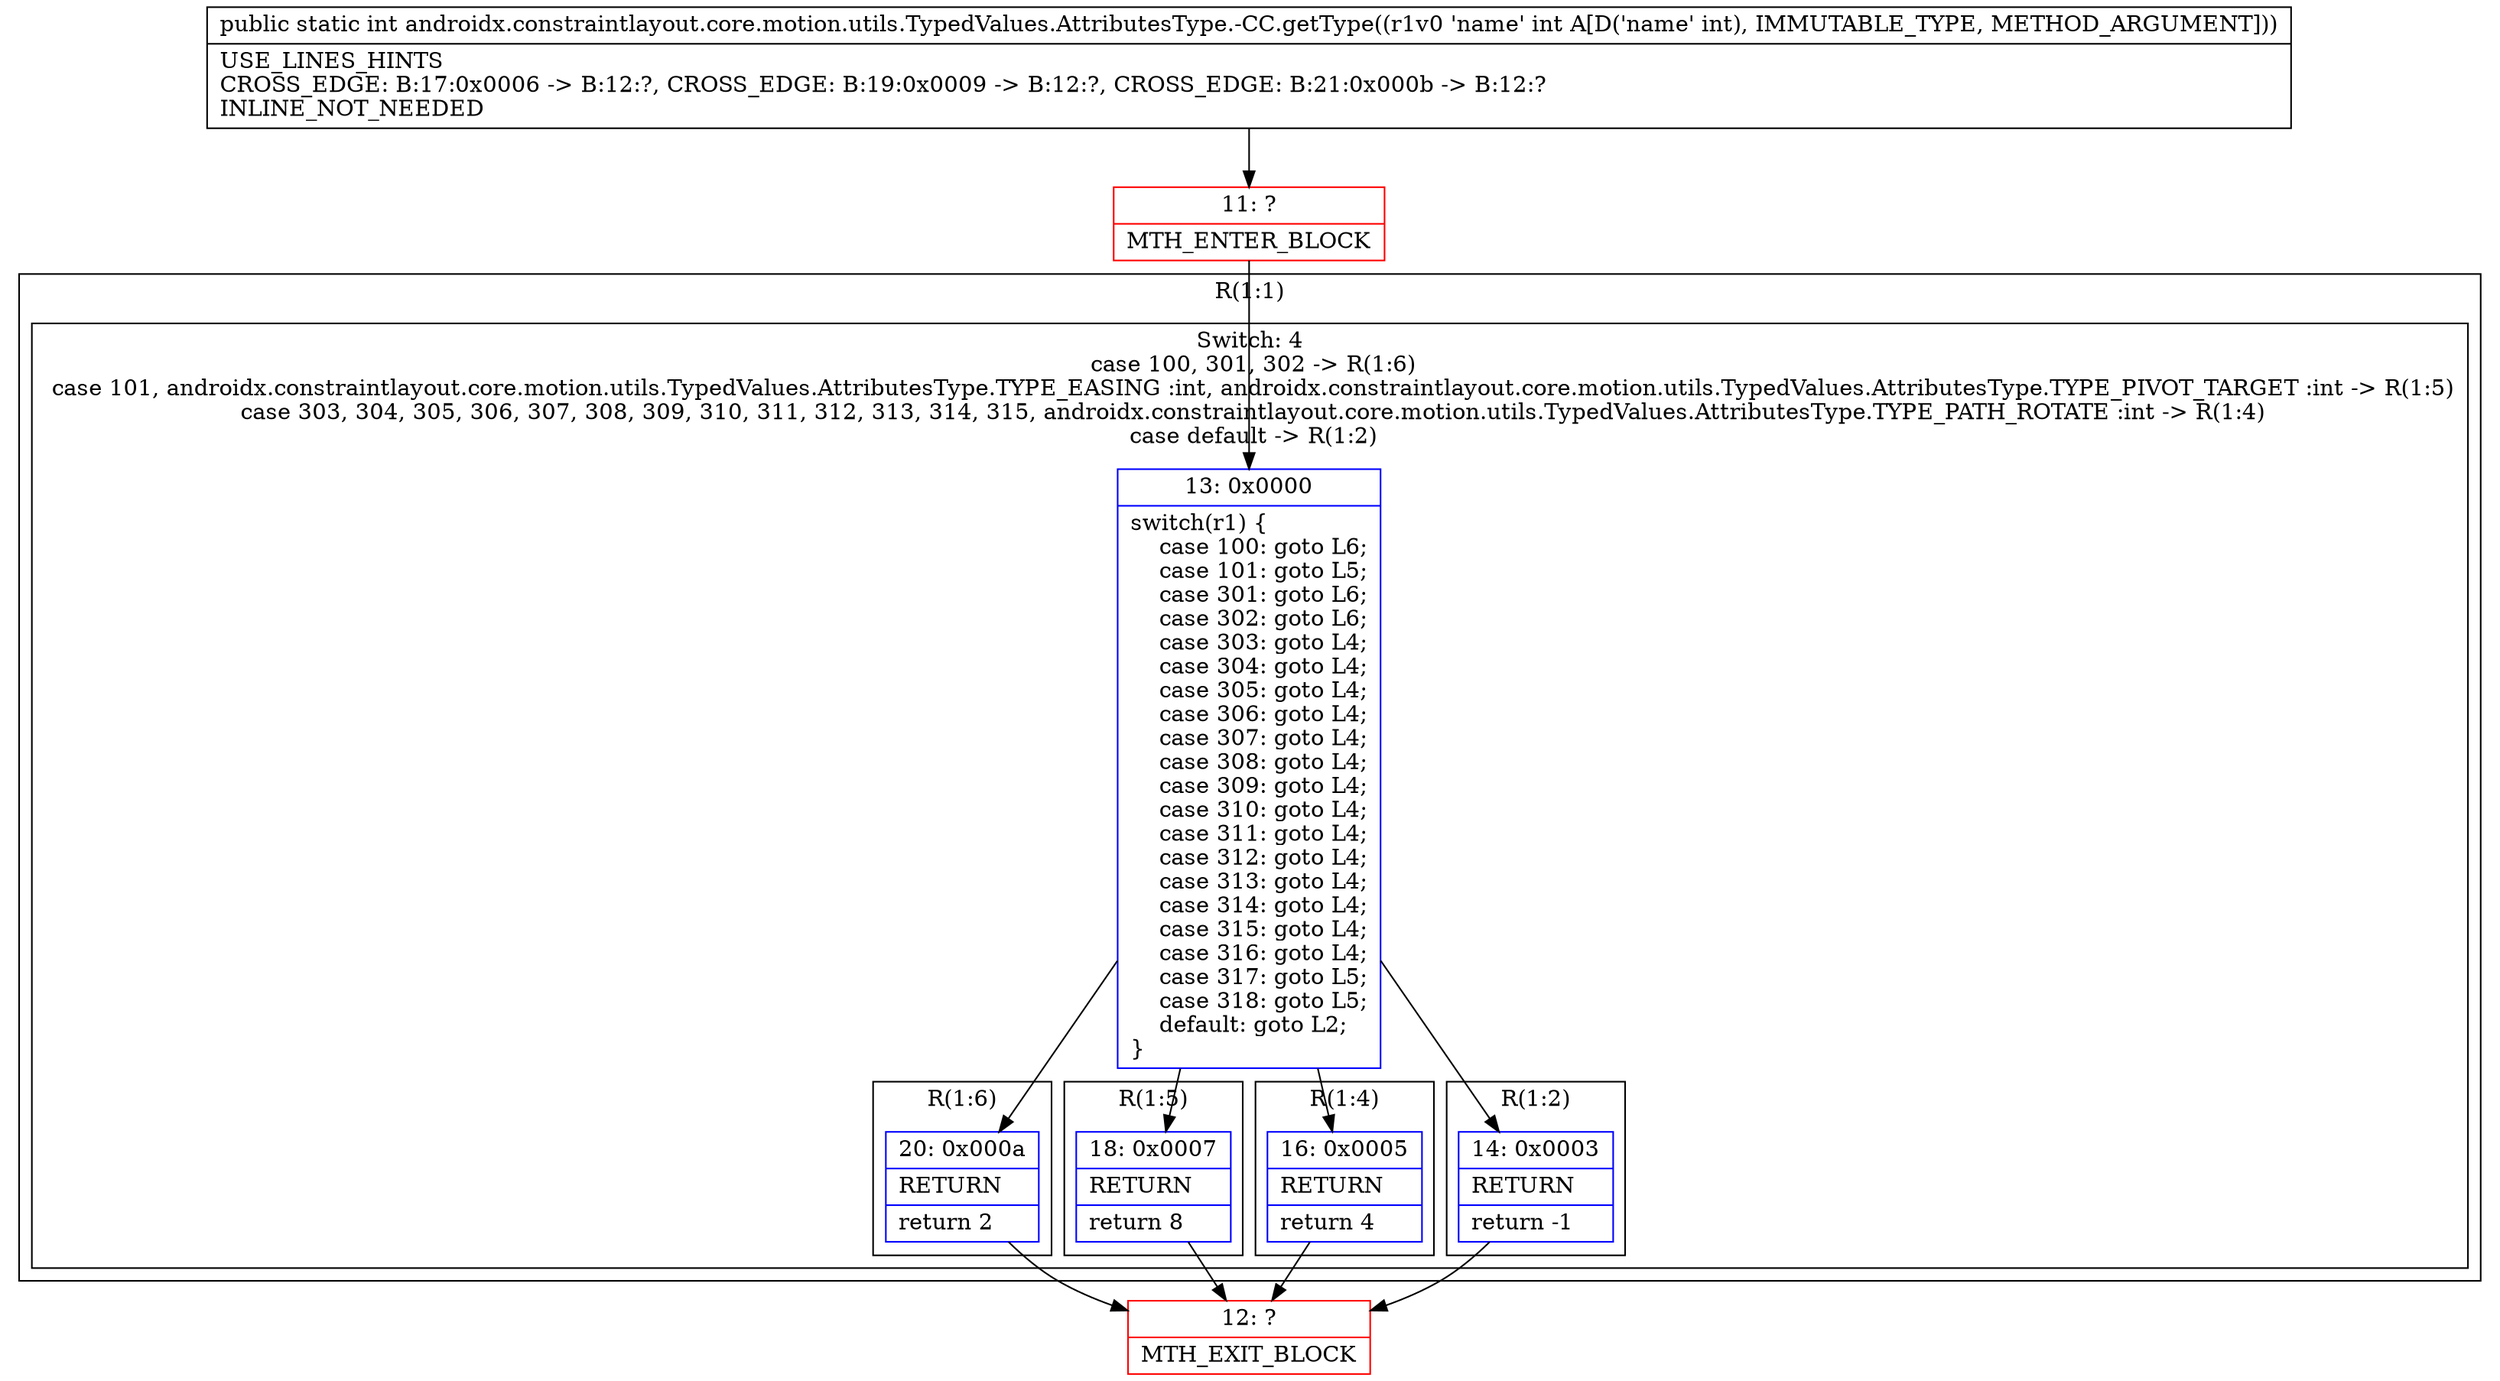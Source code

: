 digraph "CFG forandroidx.constraintlayout.core.motion.utils.TypedValues.AttributesType.\-CC.getType(I)I" {
subgraph cluster_Region_1133814694 {
label = "R(1:1)";
node [shape=record,color=blue];
subgraph cluster_SwitchRegion_761578486 {
label = "Switch: 4
 case 100, 301, 302 -> R(1:6)
 case 101, androidx.constraintlayout.core.motion.utils.TypedValues.AttributesType.TYPE_EASING :int, androidx.constraintlayout.core.motion.utils.TypedValues.AttributesType.TYPE_PIVOT_TARGET :int -> R(1:5)
 case 303, 304, 305, 306, 307, 308, 309, 310, 311, 312, 313, 314, 315, androidx.constraintlayout.core.motion.utils.TypedValues.AttributesType.TYPE_PATH_ROTATE :int -> R(1:4)
 case default -> R(1:2)";
node [shape=record,color=blue];
Node_13 [shape=record,label="{13\:\ 0x0000|switch(r1) \{\l    case 100: goto L6;\l    case 101: goto L5;\l    case 301: goto L6;\l    case 302: goto L6;\l    case 303: goto L4;\l    case 304: goto L4;\l    case 305: goto L4;\l    case 306: goto L4;\l    case 307: goto L4;\l    case 308: goto L4;\l    case 309: goto L4;\l    case 310: goto L4;\l    case 311: goto L4;\l    case 312: goto L4;\l    case 313: goto L4;\l    case 314: goto L4;\l    case 315: goto L4;\l    case 316: goto L4;\l    case 317: goto L5;\l    case 318: goto L5;\l    default: goto L2;\l\}\l}"];
subgraph cluster_Region_887565227 {
label = "R(1:6)";
node [shape=record,color=blue];
Node_20 [shape=record,label="{20\:\ 0x000a|RETURN\l|return 2\l}"];
}
subgraph cluster_Region_1342995367 {
label = "R(1:5)";
node [shape=record,color=blue];
Node_18 [shape=record,label="{18\:\ 0x0007|RETURN\l|return 8\l}"];
}
subgraph cluster_Region_920877971 {
label = "R(1:4)";
node [shape=record,color=blue];
Node_16 [shape=record,label="{16\:\ 0x0005|RETURN\l|return 4\l}"];
}
subgraph cluster_Region_1033070026 {
label = "R(1:2)";
node [shape=record,color=blue];
Node_14 [shape=record,label="{14\:\ 0x0003|RETURN\l|return \-1\l}"];
}
}
}
Node_11 [shape=record,color=red,label="{11\:\ ?|MTH_ENTER_BLOCK\l}"];
Node_12 [shape=record,color=red,label="{12\:\ ?|MTH_EXIT_BLOCK\l}"];
MethodNode[shape=record,label="{public static int androidx.constraintlayout.core.motion.utils.TypedValues.AttributesType.\-CC.getType((r1v0 'name' int A[D('name' int), IMMUTABLE_TYPE, METHOD_ARGUMENT]))  | USE_LINES_HINTS\lCROSS_EDGE: B:17:0x0006 \-\> B:12:?, CROSS_EDGE: B:19:0x0009 \-\> B:12:?, CROSS_EDGE: B:21:0x000b \-\> B:12:?\lINLINE_NOT_NEEDED\l}"];
MethodNode -> Node_11;Node_13 -> Node_14;
Node_13 -> Node_16;
Node_13 -> Node_18;
Node_13 -> Node_20;
Node_20 -> Node_12;
Node_18 -> Node_12;
Node_16 -> Node_12;
Node_14 -> Node_12;
Node_11 -> Node_13;
}

